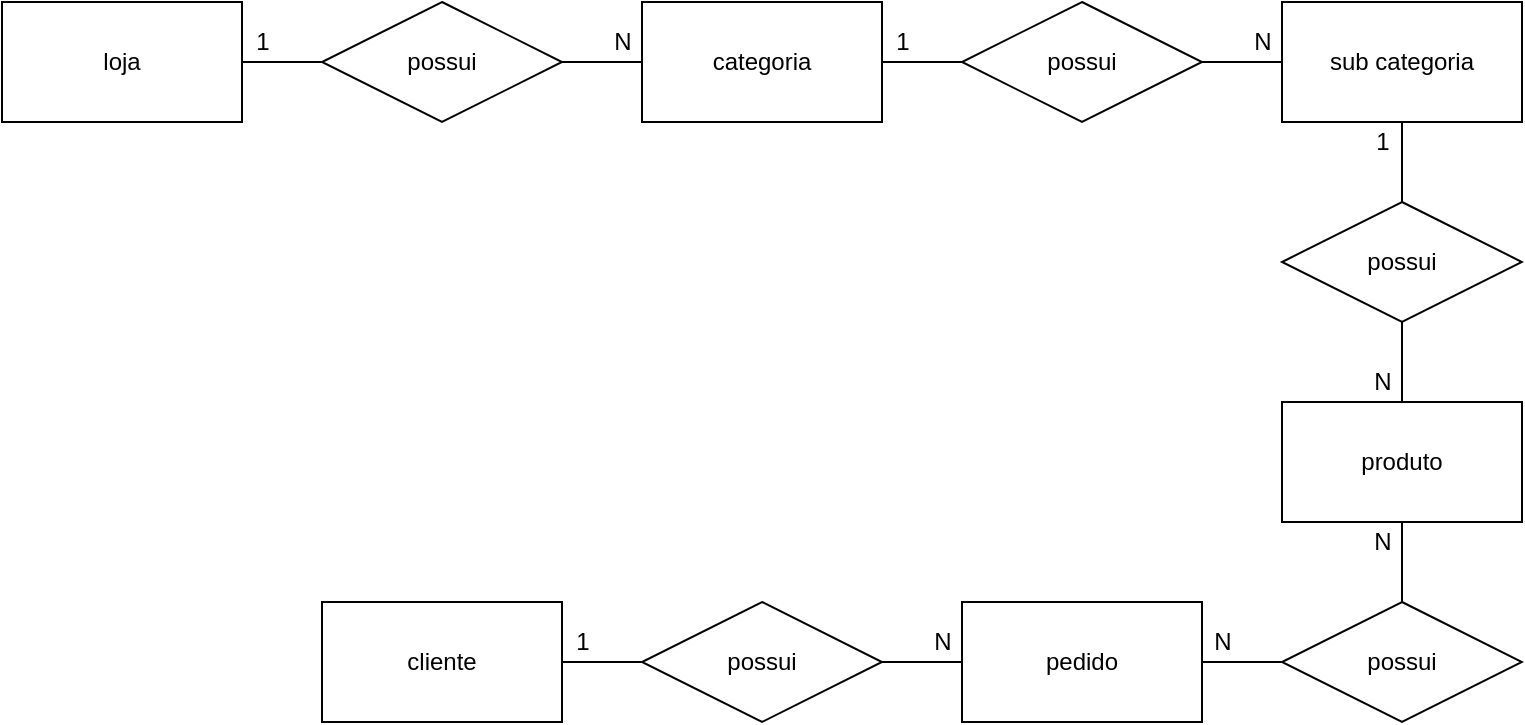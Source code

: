 <mxfile version="15.5.4" type="device" pages="2"><diagram id="9LzjknzOdygGHVHw5f0Q" name="Conceitual"><mxGraphModel dx="661" dy="596" grid="1" gridSize="10" guides="1" tooltips="1" connect="1" arrows="1" fold="1" page="1" pageScale="1" pageWidth="827" pageHeight="1169" math="0" shadow="0"><root><mxCell id="0"/><mxCell id="1" parent="0"/><mxCell id="R7HIMpfopATC_jtdhEVY-3" value="" style="edgeStyle=orthogonalEdgeStyle;rounded=0;orthogonalLoop=1;jettySize=auto;html=1;endArrow=none;endFill=0;" parent="1" source="R7HIMpfopATC_jtdhEVY-1" target="R7HIMpfopATC_jtdhEVY-2" edge="1"><mxGeometry relative="1" as="geometry"/></mxCell><mxCell id="R7HIMpfopATC_jtdhEVY-1" value="loja" style="rounded=0;whiteSpace=wrap;html=1;" parent="1" vertex="1"><mxGeometry x="40" y="40" width="120" height="60" as="geometry"/></mxCell><mxCell id="R7HIMpfopATC_jtdhEVY-11" value="" style="edgeStyle=orthogonalEdgeStyle;rounded=0;orthogonalLoop=1;jettySize=auto;html=1;endArrow=none;endFill=0;" parent="1" source="R7HIMpfopATC_jtdhEVY-2" target="R7HIMpfopATC_jtdhEVY-4" edge="1"><mxGeometry relative="1" as="geometry"/></mxCell><mxCell id="R7HIMpfopATC_jtdhEVY-2" value="possui" style="shape=rhombus;perimeter=rhombusPerimeter;whiteSpace=wrap;html=1;align=center;" parent="1" vertex="1"><mxGeometry x="200" y="40" width="120" height="60" as="geometry"/></mxCell><mxCell id="R7HIMpfopATC_jtdhEVY-17" value="" style="edgeStyle=orthogonalEdgeStyle;rounded=0;orthogonalLoop=1;jettySize=auto;html=1;endArrow=none;endFill=0;" parent="1" source="R7HIMpfopATC_jtdhEVY-4" target="R7HIMpfopATC_jtdhEVY-15" edge="1"><mxGeometry relative="1" as="geometry"/></mxCell><mxCell id="R7HIMpfopATC_jtdhEVY-4" value="categoria" style="rounded=0;whiteSpace=wrap;html=1;" parent="1" vertex="1"><mxGeometry x="360" y="40" width="120" height="60" as="geometry"/></mxCell><mxCell id="R7HIMpfopATC_jtdhEVY-21" value="" style="edgeStyle=orthogonalEdgeStyle;rounded=0;orthogonalLoop=1;jettySize=auto;html=1;endArrow=none;endFill=0;" parent="1" source="R7HIMpfopATC_jtdhEVY-5" target="R7HIMpfopATC_jtdhEVY-16" edge="1"><mxGeometry relative="1" as="geometry"/></mxCell><mxCell id="R7HIMpfopATC_jtdhEVY-5" value="produto" style="rounded=0;whiteSpace=wrap;html=1;" parent="1" vertex="1"><mxGeometry x="680" y="240" width="120" height="60" as="geometry"/></mxCell><mxCell id="R7HIMpfopATC_jtdhEVY-24" value="" style="edgeStyle=orthogonalEdgeStyle;rounded=0;orthogonalLoop=1;jettySize=auto;html=1;endArrow=none;endFill=0;" parent="1" source="R7HIMpfopATC_jtdhEVY-6" target="R7HIMpfopATC_jtdhEVY-14" edge="1"><mxGeometry relative="1" as="geometry"/></mxCell><mxCell id="R7HIMpfopATC_jtdhEVY-6" value="cliente" style="rounded=0;whiteSpace=wrap;html=1;" parent="1" vertex="1"><mxGeometry x="200" y="340" width="120" height="60" as="geometry"/></mxCell><mxCell id="R7HIMpfopATC_jtdhEVY-23" value="" style="edgeStyle=orthogonalEdgeStyle;rounded=0;orthogonalLoop=1;jettySize=auto;html=1;endArrow=none;endFill=0;" parent="1" source="R7HIMpfopATC_jtdhEVY-8" target="R7HIMpfopATC_jtdhEVY-14" edge="1"><mxGeometry relative="1" as="geometry"/></mxCell><mxCell id="R7HIMpfopATC_jtdhEVY-8" value="pedido" style="rounded=0;whiteSpace=wrap;html=1;" parent="1" vertex="1"><mxGeometry x="520" y="340" width="120" height="60" as="geometry"/></mxCell><mxCell id="R7HIMpfopATC_jtdhEVY-19" value="" style="edgeStyle=orthogonalEdgeStyle;rounded=0;orthogonalLoop=1;jettySize=auto;html=1;endArrow=none;endFill=0;" parent="1" source="R7HIMpfopATC_jtdhEVY-12" target="R7HIMpfopATC_jtdhEVY-13" edge="1"><mxGeometry relative="1" as="geometry"/></mxCell><mxCell id="R7HIMpfopATC_jtdhEVY-12" value="sub categoria" style="rounded=0;whiteSpace=wrap;html=1;" parent="1" vertex="1"><mxGeometry x="680" y="40" width="120" height="60" as="geometry"/></mxCell><mxCell id="R7HIMpfopATC_jtdhEVY-20" value="" style="edgeStyle=orthogonalEdgeStyle;rounded=0;orthogonalLoop=1;jettySize=auto;html=1;endArrow=none;endFill=0;" parent="1" source="R7HIMpfopATC_jtdhEVY-13" target="R7HIMpfopATC_jtdhEVY-5" edge="1"><mxGeometry relative="1" as="geometry"/></mxCell><mxCell id="R7HIMpfopATC_jtdhEVY-13" value="possui" style="shape=rhombus;perimeter=rhombusPerimeter;whiteSpace=wrap;html=1;align=center;" parent="1" vertex="1"><mxGeometry x="680" y="140" width="120" height="60" as="geometry"/></mxCell><mxCell id="R7HIMpfopATC_jtdhEVY-14" value="possui" style="shape=rhombus;perimeter=rhombusPerimeter;whiteSpace=wrap;html=1;align=center;" parent="1" vertex="1"><mxGeometry x="360" y="340" width="120" height="60" as="geometry"/></mxCell><mxCell id="R7HIMpfopATC_jtdhEVY-18" value="" style="edgeStyle=orthogonalEdgeStyle;rounded=0;orthogonalLoop=1;jettySize=auto;html=1;endArrow=none;endFill=0;" parent="1" source="R7HIMpfopATC_jtdhEVY-15" target="R7HIMpfopATC_jtdhEVY-12" edge="1"><mxGeometry relative="1" as="geometry"/></mxCell><mxCell id="R7HIMpfopATC_jtdhEVY-15" value="possui" style="shape=rhombus;perimeter=rhombusPerimeter;whiteSpace=wrap;html=1;align=center;" parent="1" vertex="1"><mxGeometry x="520" y="40" width="120" height="60" as="geometry"/></mxCell><mxCell id="R7HIMpfopATC_jtdhEVY-22" value="" style="edgeStyle=orthogonalEdgeStyle;rounded=0;orthogonalLoop=1;jettySize=auto;html=1;endArrow=none;endFill=0;" parent="1" source="R7HIMpfopATC_jtdhEVY-16" target="R7HIMpfopATC_jtdhEVY-8" edge="1"><mxGeometry relative="1" as="geometry"/></mxCell><mxCell id="R7HIMpfopATC_jtdhEVY-16" value="possui" style="shape=rhombus;perimeter=rhombusPerimeter;whiteSpace=wrap;html=1;align=center;" parent="1" vertex="1"><mxGeometry x="680" y="340" width="120" height="60" as="geometry"/></mxCell><mxCell id="R7HIMpfopATC_jtdhEVY-25" value="1" style="text;html=1;align=center;verticalAlign=middle;resizable=0;points=[];autosize=1;strokeColor=none;fillColor=none;" parent="1" vertex="1"><mxGeometry x="480" y="50" width="20" height="20" as="geometry"/></mxCell><mxCell id="R7HIMpfopATC_jtdhEVY-26" value="N" style="text;html=1;align=center;verticalAlign=middle;resizable=0;points=[];autosize=1;strokeColor=none;fillColor=none;" parent="1" vertex="1"><mxGeometry x="340" y="50" width="20" height="20" as="geometry"/></mxCell><mxCell id="R7HIMpfopATC_jtdhEVY-27" value="1" style="text;html=1;align=center;verticalAlign=middle;resizable=0;points=[];autosize=1;strokeColor=none;fillColor=none;" parent="1" vertex="1"><mxGeometry x="160" y="50" width="20" height="20" as="geometry"/></mxCell><mxCell id="R7HIMpfopATC_jtdhEVY-31" value="N" style="text;html=1;align=center;verticalAlign=middle;resizable=0;points=[];autosize=1;strokeColor=none;fillColor=none;" parent="1" vertex="1"><mxGeometry x="660" y="50" width="20" height="20" as="geometry"/></mxCell><mxCell id="R7HIMpfopATC_jtdhEVY-32" value="1" style="text;html=1;align=center;verticalAlign=middle;resizable=0;points=[];autosize=1;strokeColor=none;fillColor=none;" parent="1" vertex="1"><mxGeometry x="720" y="100" width="20" height="20" as="geometry"/></mxCell><mxCell id="R7HIMpfopATC_jtdhEVY-33" value="N" style="text;html=1;align=center;verticalAlign=middle;resizable=0;points=[];autosize=1;strokeColor=none;fillColor=none;" parent="1" vertex="1"><mxGeometry x="720" y="220" width="20" height="20" as="geometry"/></mxCell><mxCell id="R7HIMpfopATC_jtdhEVY-34" value="N" style="text;html=1;align=center;verticalAlign=middle;resizable=0;points=[];autosize=1;strokeColor=none;fillColor=none;" parent="1" vertex="1"><mxGeometry x="720" y="300" width="20" height="20" as="geometry"/></mxCell><mxCell id="R7HIMpfopATC_jtdhEVY-35" value="N" style="text;html=1;align=center;verticalAlign=middle;resizable=0;points=[];autosize=1;strokeColor=none;fillColor=none;" parent="1" vertex="1"><mxGeometry x="640" y="350" width="20" height="20" as="geometry"/></mxCell><mxCell id="R7HIMpfopATC_jtdhEVY-36" value="N" style="text;html=1;align=center;verticalAlign=middle;resizable=0;points=[];autosize=1;strokeColor=none;fillColor=none;" parent="1" vertex="1"><mxGeometry x="500" y="350" width="20" height="20" as="geometry"/></mxCell><mxCell id="R7HIMpfopATC_jtdhEVY-38" value="1" style="text;html=1;align=center;verticalAlign=middle;resizable=0;points=[];autosize=1;strokeColor=none;fillColor=none;" parent="1" vertex="1"><mxGeometry x="320" y="350" width="20" height="20" as="geometry"/></mxCell></root></mxGraphModel></diagram><diagram id="uqfd2TR0qqMxOM0sTJx9" name="Logico"><mxGraphModel dx="1771" dy="851" grid="1" gridSize="10" guides="1" tooltips="1" connect="1" arrows="1" fold="1" page="1" pageScale="1" pageWidth="827" pageHeight="1169" math="0" shadow="0"><root><mxCell id="6OQJ1oqCLebt_xTj_WGH-0"/><mxCell id="6OQJ1oqCLebt_xTj_WGH-1" parent="6OQJ1oqCLebt_xTj_WGH-0"/><mxCell id="6OQJ1oqCLebt_xTj_WGH-15" value="Loja" style="shape=table;startSize=30;container=1;collapsible=1;childLayout=tableLayout;fixedRows=1;rowLines=0;fontStyle=1;align=center;resizeLast=1;" vertex="1" parent="6OQJ1oqCLebt_xTj_WGH-1"><mxGeometry x="-760" y="40" width="180" height="100" as="geometry"/></mxCell><mxCell id="6OQJ1oqCLebt_xTj_WGH-16" value="" style="shape=partialRectangle;collapsible=0;dropTarget=0;pointerEvents=0;fillColor=none;top=0;left=0;bottom=1;right=0;points=[[0,0.5],[1,0.5]];portConstraint=eastwest;" vertex="1" parent="6OQJ1oqCLebt_xTj_WGH-15"><mxGeometry y="30" width="180" height="30" as="geometry"/></mxCell><mxCell id="6OQJ1oqCLebt_xTj_WGH-17" value="PK" style="shape=partialRectangle;connectable=0;fillColor=none;top=0;left=0;bottom=0;right=0;fontStyle=1;overflow=hidden;" vertex="1" parent="6OQJ1oqCLebt_xTj_WGH-16"><mxGeometry width="30" height="30" as="geometry"><mxRectangle width="30" height="30" as="alternateBounds"/></mxGeometry></mxCell><mxCell id="6OQJ1oqCLebt_xTj_WGH-18" value="idLoja" style="shape=partialRectangle;connectable=0;fillColor=none;top=0;left=0;bottom=0;right=0;align=left;spacingLeft=6;fontStyle=5;overflow=hidden;" vertex="1" parent="6OQJ1oqCLebt_xTj_WGH-16"><mxGeometry x="30" width="150" height="30" as="geometry"><mxRectangle width="150" height="30" as="alternateBounds"/></mxGeometry></mxCell><mxCell id="6OQJ1oqCLebt_xTj_WGH-19" value="" style="shape=partialRectangle;collapsible=0;dropTarget=0;pointerEvents=0;fillColor=none;top=0;left=0;bottom=0;right=0;points=[[0,0.5],[1,0.5]];portConstraint=eastwest;" vertex="1" parent="6OQJ1oqCLebt_xTj_WGH-15"><mxGeometry y="60" width="180" height="30" as="geometry"/></mxCell><mxCell id="6OQJ1oqCLebt_xTj_WGH-20" value="" style="shape=partialRectangle;connectable=0;fillColor=none;top=0;left=0;bottom=0;right=0;editable=1;overflow=hidden;" vertex="1" parent="6OQJ1oqCLebt_xTj_WGH-19"><mxGeometry width="30" height="30" as="geometry"><mxRectangle width="30" height="30" as="alternateBounds"/></mxGeometry></mxCell><mxCell id="6OQJ1oqCLebt_xTj_WGH-21" value="RazaoSocial" style="shape=partialRectangle;connectable=0;fillColor=none;top=0;left=0;bottom=0;right=0;align=left;spacingLeft=6;overflow=hidden;" vertex="1" parent="6OQJ1oqCLebt_xTj_WGH-19"><mxGeometry x="30" width="150" height="30" as="geometry"><mxRectangle width="150" height="30" as="alternateBounds"/></mxGeometry></mxCell><mxCell id="6OQJ1oqCLebt_xTj_WGH-54" value="Produtos" style="shape=table;startSize=30;container=1;collapsible=1;childLayout=tableLayout;fixedRows=1;rowLines=0;fontStyle=1;align=center;resizeLast=1;" vertex="1" parent="6OQJ1oqCLebt_xTj_WGH-1"><mxGeometry x="-280" y="240" width="180" height="160" as="geometry"/></mxCell><mxCell id="6OQJ1oqCLebt_xTj_WGH-55" value="" style="shape=partialRectangle;collapsible=0;dropTarget=0;pointerEvents=0;fillColor=none;top=0;left=0;bottom=0;right=0;points=[[0,0.5],[1,0.5]];portConstraint=eastwest;" vertex="1" parent="6OQJ1oqCLebt_xTj_WGH-54"><mxGeometry y="30" width="180" height="30" as="geometry"/></mxCell><mxCell id="6OQJ1oqCLebt_xTj_WGH-56" value="PK" style="shape=partialRectangle;connectable=0;fillColor=none;top=0;left=0;bottom=0;right=0;fontStyle=1;overflow=hidden;" vertex="1" parent="6OQJ1oqCLebt_xTj_WGH-55"><mxGeometry width="60" height="30" as="geometry"><mxRectangle width="60" height="30" as="alternateBounds"/></mxGeometry></mxCell><mxCell id="6OQJ1oqCLebt_xTj_WGH-57" value="idProduto" style="shape=partialRectangle;connectable=0;fillColor=none;top=0;left=0;bottom=0;right=0;align=left;spacingLeft=6;fontStyle=5;overflow=hidden;" vertex="1" parent="6OQJ1oqCLebt_xTj_WGH-55"><mxGeometry x="60" width="120" height="30" as="geometry"><mxRectangle width="120" height="30" as="alternateBounds"/></mxGeometry></mxCell><mxCell id="6OQJ1oqCLebt_xTj_WGH-58" value="" style="shape=partialRectangle;collapsible=0;dropTarget=0;pointerEvents=0;fillColor=none;top=0;left=0;bottom=1;right=0;points=[[0,0.5],[1,0.5]];portConstraint=eastwest;" vertex="1" parent="6OQJ1oqCLebt_xTj_WGH-54"><mxGeometry y="60" width="180" height="30" as="geometry"/></mxCell><mxCell id="6OQJ1oqCLebt_xTj_WGH-59" value="FK" style="shape=partialRectangle;connectable=0;fillColor=none;top=0;left=0;bottom=0;right=0;fontStyle=1;overflow=hidden;" vertex="1" parent="6OQJ1oqCLebt_xTj_WGH-58"><mxGeometry width="60" height="30" as="geometry"><mxRectangle width="60" height="30" as="alternateBounds"/></mxGeometry></mxCell><mxCell id="6OQJ1oqCLebt_xTj_WGH-60" value="idSubCategoria" style="shape=partialRectangle;connectable=0;fillColor=none;top=0;left=0;bottom=0;right=0;align=left;spacingLeft=6;fontStyle=5;overflow=hidden;" vertex="1" parent="6OQJ1oqCLebt_xTj_WGH-58"><mxGeometry x="60" width="120" height="30" as="geometry"><mxRectangle width="120" height="30" as="alternateBounds"/></mxGeometry></mxCell><mxCell id="6OQJ1oqCLebt_xTj_WGH-61" value="" style="shape=partialRectangle;collapsible=0;dropTarget=0;pointerEvents=0;fillColor=none;top=0;left=0;bottom=0;right=0;points=[[0,0.5],[1,0.5]];portConstraint=eastwest;" vertex="1" parent="6OQJ1oqCLebt_xTj_WGH-54"><mxGeometry y="90" width="180" height="30" as="geometry"/></mxCell><mxCell id="6OQJ1oqCLebt_xTj_WGH-62" value="" style="shape=partialRectangle;connectable=0;fillColor=none;top=0;left=0;bottom=0;right=0;editable=1;overflow=hidden;" vertex="1" parent="6OQJ1oqCLebt_xTj_WGH-61"><mxGeometry width="60" height="30" as="geometry"><mxRectangle width="60" height="30" as="alternateBounds"/></mxGeometry></mxCell><mxCell id="6OQJ1oqCLebt_xTj_WGH-63" value="Titulo" style="shape=partialRectangle;connectable=0;fillColor=none;top=0;left=0;bottom=0;right=0;align=left;spacingLeft=6;overflow=hidden;" vertex="1" parent="6OQJ1oqCLebt_xTj_WGH-61"><mxGeometry x="60" width="120" height="30" as="geometry"><mxRectangle width="120" height="30" as="alternateBounds"/></mxGeometry></mxCell><mxCell id="6OQJ1oqCLebt_xTj_WGH-64" value="" style="shape=partialRectangle;collapsible=0;dropTarget=0;pointerEvents=0;fillColor=none;top=0;left=0;bottom=0;right=0;points=[[0,0.5],[1,0.5]];portConstraint=eastwest;" vertex="1" parent="6OQJ1oqCLebt_xTj_WGH-54"><mxGeometry y="120" width="180" height="30" as="geometry"/></mxCell><mxCell id="6OQJ1oqCLebt_xTj_WGH-65" value="" style="shape=partialRectangle;connectable=0;fillColor=none;top=0;left=0;bottom=0;right=0;editable=1;overflow=hidden;" vertex="1" parent="6OQJ1oqCLebt_xTj_WGH-64"><mxGeometry width="60" height="30" as="geometry"><mxRectangle width="60" height="30" as="alternateBounds"/></mxGeometry></mxCell><mxCell id="6OQJ1oqCLebt_xTj_WGH-66" value="Valor" style="shape=partialRectangle;connectable=0;fillColor=none;top=0;left=0;bottom=0;right=0;align=left;spacingLeft=6;overflow=hidden;" vertex="1" parent="6OQJ1oqCLebt_xTj_WGH-64"><mxGeometry x="60" width="120" height="30" as="geometry"><mxRectangle width="120" height="30" as="alternateBounds"/></mxGeometry></mxCell><mxCell id="6OQJ1oqCLebt_xTj_WGH-80" value="Pedidos" style="shape=table;startSize=30;container=1;collapsible=1;childLayout=tableLayout;fixedRows=1;rowLines=0;fontStyle=1;align=center;resizeLast=1;" vertex="1" parent="6OQJ1oqCLebt_xTj_WGH-1"><mxGeometry x="-760" y="240" width="180" height="190" as="geometry"/></mxCell><mxCell id="6OQJ1oqCLebt_xTj_WGH-81" value="" style="shape=partialRectangle;collapsible=0;dropTarget=0;pointerEvents=0;fillColor=none;top=0;left=0;bottom=0;right=0;points=[[0,0.5],[1,0.5]];portConstraint=eastwest;" vertex="1" parent="6OQJ1oqCLebt_xTj_WGH-80"><mxGeometry y="30" width="180" height="30" as="geometry"/></mxCell><mxCell id="6OQJ1oqCLebt_xTj_WGH-82" value="PK" style="shape=partialRectangle;connectable=0;fillColor=none;top=0;left=0;bottom=0;right=0;fontStyle=1;overflow=hidden;" vertex="1" parent="6OQJ1oqCLebt_xTj_WGH-81"><mxGeometry width="60" height="30" as="geometry"><mxRectangle width="60" height="30" as="alternateBounds"/></mxGeometry></mxCell><mxCell id="6OQJ1oqCLebt_xTj_WGH-83" value="idPedido" style="shape=partialRectangle;connectable=0;fillColor=none;top=0;left=0;bottom=0;right=0;align=left;spacingLeft=6;fontStyle=5;overflow=hidden;" vertex="1" parent="6OQJ1oqCLebt_xTj_WGH-81"><mxGeometry x="60" width="120" height="30" as="geometry"><mxRectangle width="120" height="30" as="alternateBounds"/></mxGeometry></mxCell><mxCell id="6OQJ1oqCLebt_xTj_WGH-84" value="" style="shape=partialRectangle;collapsible=0;dropTarget=0;pointerEvents=0;fillColor=none;top=0;left=0;bottom=1;right=0;points=[[0,0.5],[1,0.5]];portConstraint=eastwest;" vertex="1" parent="6OQJ1oqCLebt_xTj_WGH-80"><mxGeometry y="60" width="180" height="30" as="geometry"/></mxCell><mxCell id="6OQJ1oqCLebt_xTj_WGH-85" value="FK" style="shape=partialRectangle;connectable=0;fillColor=none;top=0;left=0;bottom=0;right=0;fontStyle=1;overflow=hidden;" vertex="1" parent="6OQJ1oqCLebt_xTj_WGH-84"><mxGeometry width="60" height="30" as="geometry"><mxRectangle width="60" height="30" as="alternateBounds"/></mxGeometry></mxCell><mxCell id="6OQJ1oqCLebt_xTj_WGH-86" value="idCliente" style="shape=partialRectangle;connectable=0;fillColor=none;top=0;left=0;bottom=0;right=0;align=left;spacingLeft=6;fontStyle=5;overflow=hidden;" vertex="1" parent="6OQJ1oqCLebt_xTj_WGH-84"><mxGeometry x="60" width="120" height="30" as="geometry"><mxRectangle width="120" height="30" as="alternateBounds"/></mxGeometry></mxCell><mxCell id="6OQJ1oqCLebt_xTj_WGH-87" value="" style="shape=partialRectangle;collapsible=0;dropTarget=0;pointerEvents=0;fillColor=none;top=0;left=0;bottom=0;right=0;points=[[0,0.5],[1,0.5]];portConstraint=eastwest;" vertex="1" parent="6OQJ1oqCLebt_xTj_WGH-80"><mxGeometry y="90" width="180" height="30" as="geometry"/></mxCell><mxCell id="6OQJ1oqCLebt_xTj_WGH-88" value="" style="shape=partialRectangle;connectable=0;fillColor=none;top=0;left=0;bottom=0;right=0;editable=1;overflow=hidden;" vertex="1" parent="6OQJ1oqCLebt_xTj_WGH-87"><mxGeometry width="60" height="30" as="geometry"><mxRectangle width="60" height="30" as="alternateBounds"/></mxGeometry></mxCell><mxCell id="6OQJ1oqCLebt_xTj_WGH-89" value="NumPedido" style="shape=partialRectangle;connectable=0;fillColor=none;top=0;left=0;bottom=0;right=0;align=left;spacingLeft=6;overflow=hidden;" vertex="1" parent="6OQJ1oqCLebt_xTj_WGH-87"><mxGeometry x="60" width="120" height="30" as="geometry"><mxRectangle width="120" height="30" as="alternateBounds"/></mxGeometry></mxCell><mxCell id="6OQJ1oqCLebt_xTj_WGH-90" value="" style="shape=partialRectangle;collapsible=0;dropTarget=0;pointerEvents=0;fillColor=none;top=0;left=0;bottom=0;right=0;points=[[0,0.5],[1,0.5]];portConstraint=eastwest;" vertex="1" parent="6OQJ1oqCLebt_xTj_WGH-80"><mxGeometry y="120" width="180" height="30" as="geometry"/></mxCell><mxCell id="6OQJ1oqCLebt_xTj_WGH-91" value="" style="shape=partialRectangle;connectable=0;fillColor=none;top=0;left=0;bottom=0;right=0;editable=1;overflow=hidden;" vertex="1" parent="6OQJ1oqCLebt_xTj_WGH-90"><mxGeometry width="60" height="30" as="geometry"><mxRectangle width="60" height="30" as="alternateBounds"/></mxGeometry></mxCell><mxCell id="6OQJ1oqCLebt_xTj_WGH-92" value="DataPedido" style="shape=partialRectangle;connectable=0;fillColor=none;top=0;left=0;bottom=0;right=0;align=left;spacingLeft=6;overflow=hidden;" vertex="1" parent="6OQJ1oqCLebt_xTj_WGH-90"><mxGeometry x="60" width="120" height="30" as="geometry"><mxRectangle width="120" height="30" as="alternateBounds"/></mxGeometry></mxCell><mxCell id="1m_Na2F5tmdbL0ZAOz4r-30" value="" style="shape=partialRectangle;collapsible=0;dropTarget=0;pointerEvents=0;fillColor=none;top=0;left=0;bottom=0;right=0;points=[[0,0.5],[1,0.5]];portConstraint=eastwest;" vertex="1" parent="6OQJ1oqCLebt_xTj_WGH-80"><mxGeometry y="150" width="180" height="30" as="geometry"/></mxCell><mxCell id="1m_Na2F5tmdbL0ZAOz4r-31" value="" style="shape=partialRectangle;connectable=0;fillColor=none;top=0;left=0;bottom=0;right=0;editable=1;overflow=hidden;" vertex="1" parent="1m_Na2F5tmdbL0ZAOz4r-30"><mxGeometry width="60" height="30" as="geometry"><mxRectangle width="60" height="30" as="alternateBounds"/></mxGeometry></mxCell><mxCell id="1m_Na2F5tmdbL0ZAOz4r-32" value="Status" style="shape=partialRectangle;connectable=0;fillColor=none;top=0;left=0;bottom=0;right=0;align=left;spacingLeft=6;overflow=hidden;" vertex="1" parent="1m_Na2F5tmdbL0ZAOz4r-30"><mxGeometry x="60" width="120" height="30" as="geometry"><mxRectangle width="120" height="30" as="alternateBounds"/></mxGeometry></mxCell><mxCell id="1m_Na2F5tmdbL0ZAOz4r-0" value="Categorias" style="shape=table;startSize=30;container=1;collapsible=1;childLayout=tableLayout;fixedRows=1;rowLines=0;fontStyle=1;align=center;resizeLast=1;" vertex="1" parent="6OQJ1oqCLebt_xTj_WGH-1"><mxGeometry x="-520" y="40" width="180" height="130" as="geometry"/></mxCell><mxCell id="1m_Na2F5tmdbL0ZAOz4r-1" value="" style="shape=partialRectangle;collapsible=0;dropTarget=0;pointerEvents=0;fillColor=none;top=0;left=0;bottom=0;right=0;points=[[0,0.5],[1,0.5]];portConstraint=eastwest;" vertex="1" parent="1m_Na2F5tmdbL0ZAOz4r-0"><mxGeometry y="30" width="180" height="30" as="geometry"/></mxCell><mxCell id="1m_Na2F5tmdbL0ZAOz4r-2" value="PK" style="shape=partialRectangle;connectable=0;fillColor=none;top=0;left=0;bottom=0;right=0;fontStyle=1;overflow=hidden;" vertex="1" parent="1m_Na2F5tmdbL0ZAOz4r-1"><mxGeometry width="60" height="30" as="geometry"><mxRectangle width="60" height="30" as="alternateBounds"/></mxGeometry></mxCell><mxCell id="1m_Na2F5tmdbL0ZAOz4r-3" value="idCategoria" style="shape=partialRectangle;connectable=0;fillColor=none;top=0;left=0;bottom=0;right=0;align=left;spacingLeft=6;fontStyle=5;overflow=hidden;" vertex="1" parent="1m_Na2F5tmdbL0ZAOz4r-1"><mxGeometry x="60" width="120" height="30" as="geometry"><mxRectangle width="120" height="30" as="alternateBounds"/></mxGeometry></mxCell><mxCell id="1m_Na2F5tmdbL0ZAOz4r-4" value="" style="shape=partialRectangle;collapsible=0;dropTarget=0;pointerEvents=0;fillColor=none;top=0;left=0;bottom=1;right=0;points=[[0,0.5],[1,0.5]];portConstraint=eastwest;" vertex="1" parent="1m_Na2F5tmdbL0ZAOz4r-0"><mxGeometry y="60" width="180" height="30" as="geometry"/></mxCell><mxCell id="1m_Na2F5tmdbL0ZAOz4r-5" value="FK" style="shape=partialRectangle;connectable=0;fillColor=none;top=0;left=0;bottom=0;right=0;fontStyle=1;overflow=hidden;" vertex="1" parent="1m_Na2F5tmdbL0ZAOz4r-4"><mxGeometry width="60" height="30" as="geometry"><mxRectangle width="60" height="30" as="alternateBounds"/></mxGeometry></mxCell><mxCell id="1m_Na2F5tmdbL0ZAOz4r-6" value="idLoja" style="shape=partialRectangle;connectable=0;fillColor=none;top=0;left=0;bottom=0;right=0;align=left;spacingLeft=6;fontStyle=5;overflow=hidden;" vertex="1" parent="1m_Na2F5tmdbL0ZAOz4r-4"><mxGeometry x="60" width="120" height="30" as="geometry"><mxRectangle width="120" height="30" as="alternateBounds"/></mxGeometry></mxCell><mxCell id="1m_Na2F5tmdbL0ZAOz4r-7" value="" style="shape=partialRectangle;collapsible=0;dropTarget=0;pointerEvents=0;fillColor=none;top=0;left=0;bottom=0;right=0;points=[[0,0.5],[1,0.5]];portConstraint=eastwest;" vertex="1" parent="1m_Na2F5tmdbL0ZAOz4r-0"><mxGeometry y="90" width="180" height="30" as="geometry"/></mxCell><mxCell id="1m_Na2F5tmdbL0ZAOz4r-8" value="" style="shape=partialRectangle;connectable=0;fillColor=none;top=0;left=0;bottom=0;right=0;editable=1;overflow=hidden;" vertex="1" parent="1m_Na2F5tmdbL0ZAOz4r-7"><mxGeometry width="60" height="30" as="geometry"><mxRectangle width="60" height="30" as="alternateBounds"/></mxGeometry></mxCell><mxCell id="1m_Na2F5tmdbL0ZAOz4r-9" value="Nome" style="shape=partialRectangle;connectable=0;fillColor=none;top=0;left=0;bottom=0;right=0;align=left;spacingLeft=6;overflow=hidden;" vertex="1" parent="1m_Na2F5tmdbL0ZAOz4r-7"><mxGeometry x="60" width="120" height="30" as="geometry"><mxRectangle width="120" height="30" as="alternateBounds"/></mxGeometry></mxCell><mxCell id="1m_Na2F5tmdbL0ZAOz4r-13" value="SubCategorias" style="shape=table;startSize=30;container=1;collapsible=1;childLayout=tableLayout;fixedRows=1;rowLines=0;fontStyle=1;align=center;resizeLast=1;" vertex="1" parent="6OQJ1oqCLebt_xTj_WGH-1"><mxGeometry x="-280" y="40" width="180" height="130" as="geometry"/></mxCell><mxCell id="1m_Na2F5tmdbL0ZAOz4r-14" value="" style="shape=partialRectangle;collapsible=0;dropTarget=0;pointerEvents=0;fillColor=none;top=0;left=0;bottom=0;right=0;points=[[0,0.5],[1,0.5]];portConstraint=eastwest;" vertex="1" parent="1m_Na2F5tmdbL0ZAOz4r-13"><mxGeometry y="30" width="180" height="30" as="geometry"/></mxCell><mxCell id="1m_Na2F5tmdbL0ZAOz4r-15" value="PK" style="shape=partialRectangle;connectable=0;fillColor=none;top=0;left=0;bottom=0;right=0;fontStyle=1;overflow=hidden;" vertex="1" parent="1m_Na2F5tmdbL0ZAOz4r-14"><mxGeometry width="60" height="30" as="geometry"><mxRectangle width="60" height="30" as="alternateBounds"/></mxGeometry></mxCell><mxCell id="1m_Na2F5tmdbL0ZAOz4r-16" value="idSubCategoria" style="shape=partialRectangle;connectable=0;fillColor=none;top=0;left=0;bottom=0;right=0;align=left;spacingLeft=6;fontStyle=5;overflow=hidden;" vertex="1" parent="1m_Na2F5tmdbL0ZAOz4r-14"><mxGeometry x="60" width="120" height="30" as="geometry"><mxRectangle width="120" height="30" as="alternateBounds"/></mxGeometry></mxCell><mxCell id="1m_Na2F5tmdbL0ZAOz4r-17" value="" style="shape=partialRectangle;collapsible=0;dropTarget=0;pointerEvents=0;fillColor=none;top=0;left=0;bottom=1;right=0;points=[[0,0.5],[1,0.5]];portConstraint=eastwest;" vertex="1" parent="1m_Na2F5tmdbL0ZAOz4r-13"><mxGeometry y="60" width="180" height="30" as="geometry"/></mxCell><mxCell id="1m_Na2F5tmdbL0ZAOz4r-18" value="FK" style="shape=partialRectangle;connectable=0;fillColor=none;top=0;left=0;bottom=0;right=0;fontStyle=1;overflow=hidden;" vertex="1" parent="1m_Na2F5tmdbL0ZAOz4r-17"><mxGeometry width="60" height="30" as="geometry"><mxRectangle width="60" height="30" as="alternateBounds"/></mxGeometry></mxCell><mxCell id="1m_Na2F5tmdbL0ZAOz4r-19" value="idCategoria" style="shape=partialRectangle;connectable=0;fillColor=none;top=0;left=0;bottom=0;right=0;align=left;spacingLeft=6;fontStyle=5;overflow=hidden;" vertex="1" parent="1m_Na2F5tmdbL0ZAOz4r-17"><mxGeometry x="60" width="120" height="30" as="geometry"><mxRectangle width="120" height="30" as="alternateBounds"/></mxGeometry></mxCell><mxCell id="1m_Na2F5tmdbL0ZAOz4r-20" value="" style="shape=partialRectangle;collapsible=0;dropTarget=0;pointerEvents=0;fillColor=none;top=0;left=0;bottom=0;right=0;points=[[0,0.5],[1,0.5]];portConstraint=eastwest;" vertex="1" parent="1m_Na2F5tmdbL0ZAOz4r-13"><mxGeometry y="90" width="180" height="30" as="geometry"/></mxCell><mxCell id="1m_Na2F5tmdbL0ZAOz4r-21" value="" style="shape=partialRectangle;connectable=0;fillColor=none;top=0;left=0;bottom=0;right=0;editable=1;overflow=hidden;" vertex="1" parent="1m_Na2F5tmdbL0ZAOz4r-20"><mxGeometry width="60" height="30" as="geometry"><mxRectangle width="60" height="30" as="alternateBounds"/></mxGeometry></mxCell><mxCell id="1m_Na2F5tmdbL0ZAOz4r-22" value="Nome" style="shape=partialRectangle;connectable=0;fillColor=none;top=0;left=0;bottom=0;right=0;align=left;spacingLeft=6;overflow=hidden;" vertex="1" parent="1m_Na2F5tmdbL0ZAOz4r-20"><mxGeometry x="60" width="120" height="30" as="geometry"><mxRectangle width="120" height="30" as="alternateBounds"/></mxGeometry></mxCell><mxCell id="1m_Na2F5tmdbL0ZAOz4r-46" value="Clientes" style="shape=table;startSize=30;container=1;collapsible=1;childLayout=tableLayout;fixedRows=1;rowLines=0;fontStyle=1;align=center;resizeLast=1;" vertex="1" parent="6OQJ1oqCLebt_xTj_WGH-1"><mxGeometry x="-520" y="400" width="180" height="100" as="geometry"/></mxCell><mxCell id="1m_Na2F5tmdbL0ZAOz4r-47" value="" style="shape=partialRectangle;collapsible=0;dropTarget=0;pointerEvents=0;fillColor=none;top=0;left=0;bottom=1;right=0;points=[[0,0.5],[1,0.5]];portConstraint=eastwest;" vertex="1" parent="1m_Na2F5tmdbL0ZAOz4r-46"><mxGeometry y="30" width="180" height="30" as="geometry"/></mxCell><mxCell id="1m_Na2F5tmdbL0ZAOz4r-48" value="PK" style="shape=partialRectangle;connectable=0;fillColor=none;top=0;left=0;bottom=0;right=0;fontStyle=1;overflow=hidden;" vertex="1" parent="1m_Na2F5tmdbL0ZAOz4r-47"><mxGeometry width="30" height="30" as="geometry"><mxRectangle width="30" height="30" as="alternateBounds"/></mxGeometry></mxCell><mxCell id="1m_Na2F5tmdbL0ZAOz4r-49" value="idCliente" style="shape=partialRectangle;connectable=0;fillColor=none;top=0;left=0;bottom=0;right=0;align=left;spacingLeft=6;fontStyle=5;overflow=hidden;" vertex="1" parent="1m_Na2F5tmdbL0ZAOz4r-47"><mxGeometry x="30" width="150" height="30" as="geometry"><mxRectangle width="150" height="30" as="alternateBounds"/></mxGeometry></mxCell><mxCell id="1m_Na2F5tmdbL0ZAOz4r-50" value="" style="shape=partialRectangle;collapsible=0;dropTarget=0;pointerEvents=0;fillColor=none;top=0;left=0;bottom=0;right=0;points=[[0,0.5],[1,0.5]];portConstraint=eastwest;" vertex="1" parent="1m_Na2F5tmdbL0ZAOz4r-46"><mxGeometry y="60" width="180" height="30" as="geometry"/></mxCell><mxCell id="1m_Na2F5tmdbL0ZAOz4r-51" value="" style="shape=partialRectangle;connectable=0;fillColor=none;top=0;left=0;bottom=0;right=0;editable=1;overflow=hidden;" vertex="1" parent="1m_Na2F5tmdbL0ZAOz4r-50"><mxGeometry width="30" height="30" as="geometry"><mxRectangle width="30" height="30" as="alternateBounds"/></mxGeometry></mxCell><mxCell id="1m_Na2F5tmdbL0ZAOz4r-52" value="Nome" style="shape=partialRectangle;connectable=0;fillColor=none;top=0;left=0;bottom=0;right=0;align=left;spacingLeft=6;overflow=hidden;" vertex="1" parent="1m_Na2F5tmdbL0ZAOz4r-50"><mxGeometry x="30" width="150" height="30" as="geometry"><mxRectangle width="150" height="30" as="alternateBounds"/></mxGeometry></mxCell><mxCell id="1m_Na2F5tmdbL0ZAOz4r-59" value="" style="edgeStyle=entityRelationEdgeStyle;fontSize=12;html=1;endArrow=ERoneToMany;rounded=0;startArrow=none;" edge="1" parent="6OQJ1oqCLebt_xTj_WGH-1" source="6OQJ1oqCLebt_xTj_WGH-81" target="6OQJ1oqCLebt_xTj_WGH-29"><mxGeometry width="100" height="100" relative="1" as="geometry"><mxPoint x="-530" y="200" as="sourcePoint"/><mxPoint x="-440" y="290" as="targetPoint"/></mxGeometry></mxCell><mxCell id="1m_Na2F5tmdbL0ZAOz4r-60" value="" style="edgeStyle=entityRelationEdgeStyle;fontSize=12;html=1;endArrow=ERoneToMany;rounded=0;" edge="1" parent="6OQJ1oqCLebt_xTj_WGH-1" source="6OQJ1oqCLebt_xTj_WGH-55" target="6OQJ1oqCLebt_xTj_WGH-32"><mxGeometry width="100" height="100" relative="1" as="geometry"><mxPoint x="-480" y="430" as="sourcePoint"/><mxPoint x="-380" y="330" as="targetPoint"/></mxGeometry></mxCell><mxCell id="1m_Na2F5tmdbL0ZAOz4r-62" value="" style="edgeStyle=entityRelationEdgeStyle;fontSize=12;html=1;endArrow=ERoneToMany;rounded=0;entryX=1;entryY=0.5;entryDx=0;entryDy=0;" edge="1" parent="6OQJ1oqCLebt_xTj_WGH-1" source="1m_Na2F5tmdbL0ZAOz4r-14" target="6OQJ1oqCLebt_xTj_WGH-58"><mxGeometry width="100" height="100" relative="1" as="geometry"><mxPoint x="-450" y="440" as="sourcePoint"/><mxPoint x="-350" y="340" as="targetPoint"/></mxGeometry></mxCell><mxCell id="1m_Na2F5tmdbL0ZAOz4r-63" value="" style="edgeStyle=entityRelationEdgeStyle;fontSize=12;html=1;endArrow=ERoneToMany;rounded=0;" edge="1" parent="6OQJ1oqCLebt_xTj_WGH-1" source="1m_Na2F5tmdbL0ZAOz4r-1" target="1m_Na2F5tmdbL0ZAOz4r-17"><mxGeometry width="100" height="100" relative="1" as="geometry"><mxPoint x="-540" y="330" as="sourcePoint"/><mxPoint x="-440" y="230" as="targetPoint"/></mxGeometry></mxCell><mxCell id="1m_Na2F5tmdbL0ZAOz4r-64" value="" style="edgeStyle=entityRelationEdgeStyle;fontSize=12;html=1;endArrow=ERoneToMany;rounded=0;" edge="1" parent="6OQJ1oqCLebt_xTj_WGH-1" source="6OQJ1oqCLebt_xTj_WGH-16" target="1m_Na2F5tmdbL0ZAOz4r-4"><mxGeometry width="100" height="100" relative="1" as="geometry"><mxPoint x="-570" y="380" as="sourcePoint"/><mxPoint x="-470" y="280" as="targetPoint"/></mxGeometry></mxCell><mxCell id="6OQJ1oqCLebt_xTj_WGH-28" value="PedidosProdutos" style="shape=table;startSize=30;container=1;collapsible=1;childLayout=tableLayout;fixedRows=1;rowLines=0;fontStyle=1;align=center;resizeLast=1;" vertex="1" parent="6OQJ1oqCLebt_xTj_WGH-1"><mxGeometry x="-520" y="240" width="180" height="100" as="geometry"/></mxCell><mxCell id="6OQJ1oqCLebt_xTj_WGH-29" value="" style="shape=partialRectangle;collapsible=0;dropTarget=0;pointerEvents=0;fillColor=none;top=0;left=0;bottom=0;right=0;points=[[0,0.5],[1,0.5]];portConstraint=eastwest;" vertex="1" parent="6OQJ1oqCLebt_xTj_WGH-28"><mxGeometry y="30" width="180" height="30" as="geometry"/></mxCell><mxCell id="6OQJ1oqCLebt_xTj_WGH-30" value="PK" style="shape=partialRectangle;connectable=0;fillColor=none;top=0;left=0;bottom=0;right=0;fontStyle=1;overflow=hidden;" vertex="1" parent="6OQJ1oqCLebt_xTj_WGH-29"><mxGeometry width="60" height="30" as="geometry"><mxRectangle width="60" height="30" as="alternateBounds"/></mxGeometry></mxCell><mxCell id="6OQJ1oqCLebt_xTj_WGH-31" value="idPedido" style="shape=partialRectangle;connectable=0;fillColor=none;top=0;left=0;bottom=0;right=0;align=left;spacingLeft=6;fontStyle=5;overflow=hidden;" vertex="1" parent="6OQJ1oqCLebt_xTj_WGH-29"><mxGeometry x="60" width="120" height="30" as="geometry"><mxRectangle width="120" height="30" as="alternateBounds"/></mxGeometry></mxCell><mxCell id="6OQJ1oqCLebt_xTj_WGH-32" value="" style="shape=partialRectangle;collapsible=0;dropTarget=0;pointerEvents=0;fillColor=none;top=0;left=0;bottom=1;right=0;points=[[0,0.5],[1,0.5]];portConstraint=eastwest;strokeColor=none;" vertex="1" parent="6OQJ1oqCLebt_xTj_WGH-28"><mxGeometry y="60" width="180" height="30" as="geometry"/></mxCell><mxCell id="6OQJ1oqCLebt_xTj_WGH-33" value="FK" style="shape=partialRectangle;connectable=0;fillColor=none;top=0;left=0;bottom=0;right=0;fontStyle=1;overflow=hidden;" vertex="1" parent="6OQJ1oqCLebt_xTj_WGH-32"><mxGeometry width="60" height="30" as="geometry"><mxRectangle width="60" height="30" as="alternateBounds"/></mxGeometry></mxCell><mxCell id="6OQJ1oqCLebt_xTj_WGH-34" value="idProduto" style="shape=partialRectangle;connectable=0;fillColor=none;top=0;left=0;bottom=0;right=0;align=left;spacingLeft=6;fontStyle=5;overflow=hidden;" vertex="1" parent="6OQJ1oqCLebt_xTj_WGH-32"><mxGeometry x="60" width="120" height="30" as="geometry"><mxRectangle width="120" height="30" as="alternateBounds"/></mxGeometry></mxCell><mxCell id="1m_Na2F5tmdbL0ZAOz4r-67" value="" style="edgeStyle=entityRelationEdgeStyle;fontSize=12;html=1;endArrow=ERoneToMany;rounded=0;" edge="1" parent="6OQJ1oqCLebt_xTj_WGH-1" source="1m_Na2F5tmdbL0ZAOz4r-47" target="6OQJ1oqCLebt_xTj_WGH-84"><mxGeometry width="100" height="100" relative="1" as="geometry"><mxPoint x="-350" y="560" as="sourcePoint"/><mxPoint x="-250" y="460" as="targetPoint"/></mxGeometry></mxCell></root></mxGraphModel></diagram></mxfile>